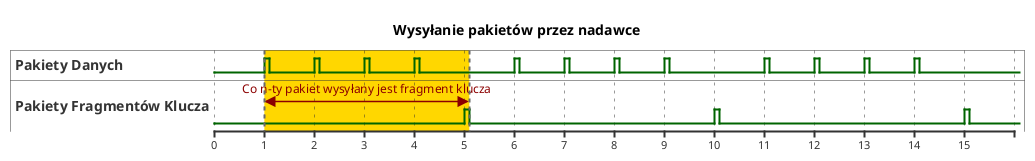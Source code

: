 @startuml
Title "Wysyłanie pakietów przez nadawce"

binary  "Pakiety Danych"  as D
binary  "Pakiety Fragmentów Klucza"  as K

@0
D is low
K is low

@1
D is high

@1.1
D is low

@2
D is high

@2.1
D is low

@3
D is high

@3.1
D is low

@4
D is high

@4.1
D is low

@5
K is high

@5.1
K is low

@6
D is high

@6.1
D is low

@7
D is high

@7.1
D is low

@8
D is high

@8.1
D is low

@9
D is high

@9.1
D is low

@10
K is high

@10.1
K is low

@11
D is high

@11.1
D is low

@12
D is high

@12.1
D is low

@13
D is high

@13.1
D is low

@14
D is high

@14.1
D is low

@15
K is high

@15.1
K is low

K@1 <-> @5.1 : Co n-ty pakiet wysyłany jest fragment klucza
highlight 1 to 5.1 #Gold;line:DimGrey
@enduml
